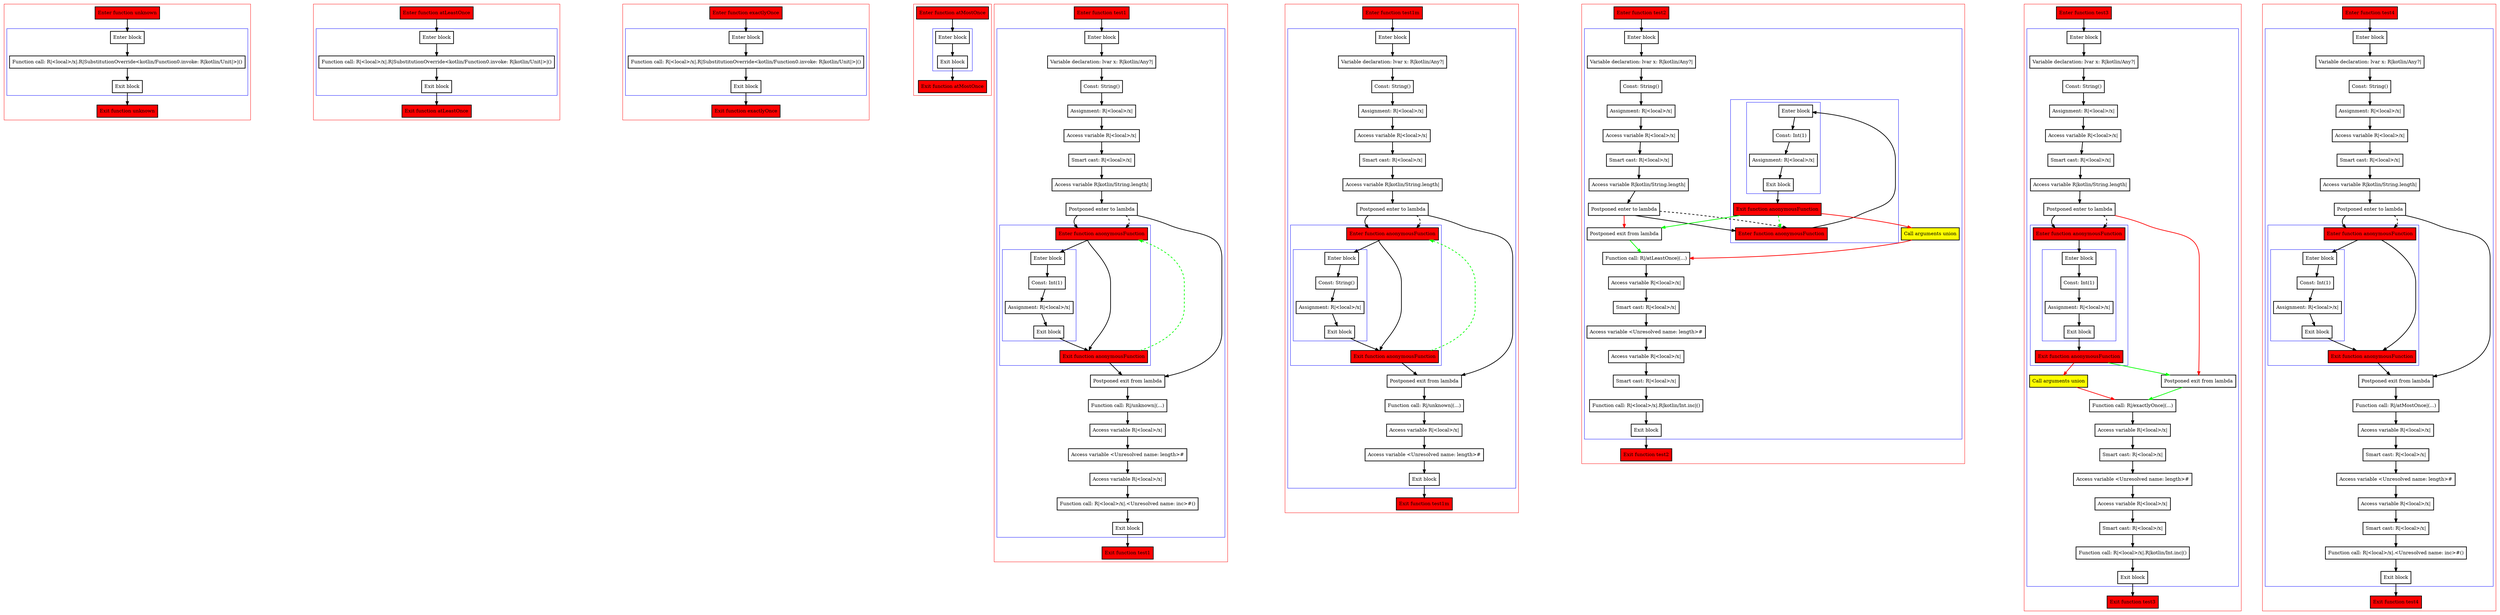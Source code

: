 digraph flowFromInplaceLambda3_kt {
    graph [nodesep=3]
    node [shape=box penwidth=2]
    edge [penwidth=2]

    subgraph cluster_0 {
        color=red
        0 [label="Enter function unknown" style="filled" fillcolor=red];
        subgraph cluster_1 {
            color=blue
            1 [label="Enter block"];
            2 [label="Function call: R|<local>/x|.R|SubstitutionOverride<kotlin/Function0.invoke: R|kotlin/Unit|>|()"];
            3 [label="Exit block"];
        }
        4 [label="Exit function unknown" style="filled" fillcolor=red];
    }
    0 -> {1};
    1 -> {2};
    2 -> {3};
    3 -> {4};

    subgraph cluster_2 {
        color=red
        5 [label="Enter function atLeastOnce" style="filled" fillcolor=red];
        subgraph cluster_3 {
            color=blue
            6 [label="Enter block"];
            7 [label="Function call: R|<local>/x|.R|SubstitutionOverride<kotlin/Function0.invoke: R|kotlin/Unit|>|()"];
            8 [label="Exit block"];
        }
        9 [label="Exit function atLeastOnce" style="filled" fillcolor=red];
    }
    5 -> {6};
    6 -> {7};
    7 -> {8};
    8 -> {9};

    subgraph cluster_4 {
        color=red
        10 [label="Enter function exactlyOnce" style="filled" fillcolor=red];
        subgraph cluster_5 {
            color=blue
            11 [label="Enter block"];
            12 [label="Function call: R|<local>/x|.R|SubstitutionOverride<kotlin/Function0.invoke: R|kotlin/Unit|>|()"];
            13 [label="Exit block"];
        }
        14 [label="Exit function exactlyOnce" style="filled" fillcolor=red];
    }
    10 -> {11};
    11 -> {12};
    12 -> {13};
    13 -> {14};

    subgraph cluster_6 {
        color=red
        15 [label="Enter function atMostOnce" style="filled" fillcolor=red];
        subgraph cluster_7 {
            color=blue
            16 [label="Enter block"];
            17 [label="Exit block"];
        }
        18 [label="Exit function atMostOnce" style="filled" fillcolor=red];
    }
    15 -> {16};
    16 -> {17};
    17 -> {18};

    subgraph cluster_8 {
        color=red
        19 [label="Enter function test1" style="filled" fillcolor=red];
        subgraph cluster_9 {
            color=blue
            20 [label="Enter block"];
            21 [label="Variable declaration: lvar x: R|kotlin/Any?|"];
            22 [label="Const: String()"];
            23 [label="Assignment: R|<local>/x|"];
            24 [label="Access variable R|<local>/x|"];
            25 [label="Smart cast: R|<local>/x|"];
            26 [label="Access variable R|kotlin/String.length|"];
            27 [label="Postponed enter to lambda"];
            subgraph cluster_10 {
                color=blue
                36 [label="Enter function anonymousFunction" style="filled" fillcolor=red];
                subgraph cluster_11 {
                    color=blue
                    37 [label="Enter block"];
                    38 [label="Const: Int(1)"];
                    39 [label="Assignment: R|<local>/x|"];
                    40 [label="Exit block"];
                }
                41 [label="Exit function anonymousFunction" style="filled" fillcolor=red];
            }
            28 [label="Postponed exit from lambda"];
            29 [label="Function call: R|/unknown|(...)"];
            30 [label="Access variable R|<local>/x|"];
            31 [label="Access variable <Unresolved name: length>#"];
            32 [label="Access variable R|<local>/x|"];
            33 [label="Function call: R|<local>/x|.<Unresolved name: inc>#()"];
            34 [label="Exit block"];
        }
        35 [label="Exit function test1" style="filled" fillcolor=red];
    }
    19 -> {20};
    20 -> {21};
    21 -> {22};
    22 -> {23};
    23 -> {24};
    24 -> {25};
    25 -> {26};
    26 -> {27};
    27 -> {28 36};
    27 -> {36} [style=dashed];
    28 -> {29};
    29 -> {30};
    30 -> {31};
    31 -> {32};
    32 -> {33};
    33 -> {34};
    34 -> {35};
    36 -> {41 37};
    37 -> {38};
    38 -> {39};
    39 -> {40};
    40 -> {41};
    41 -> {28};
    41 -> {36} [color=green style=dashed];

    subgraph cluster_12 {
        color=red
        42 [label="Enter function test1m" style="filled" fillcolor=red];
        subgraph cluster_13 {
            color=blue
            43 [label="Enter block"];
            44 [label="Variable declaration: lvar x: R|kotlin/Any?|"];
            45 [label="Const: String()"];
            46 [label="Assignment: R|<local>/x|"];
            47 [label="Access variable R|<local>/x|"];
            48 [label="Smart cast: R|<local>/x|"];
            49 [label="Access variable R|kotlin/String.length|"];
            50 [label="Postponed enter to lambda"];
            subgraph cluster_14 {
                color=blue
                57 [label="Enter function anonymousFunction" style="filled" fillcolor=red];
                subgraph cluster_15 {
                    color=blue
                    58 [label="Enter block"];
                    59 [label="Const: String()"];
                    60 [label="Assignment: R|<local>/x|"];
                    61 [label="Exit block"];
                }
                62 [label="Exit function anonymousFunction" style="filled" fillcolor=red];
            }
            51 [label="Postponed exit from lambda"];
            52 [label="Function call: R|/unknown|(...)"];
            53 [label="Access variable R|<local>/x|"];
            54 [label="Access variable <Unresolved name: length>#"];
            55 [label="Exit block"];
        }
        56 [label="Exit function test1m" style="filled" fillcolor=red];
    }
    42 -> {43};
    43 -> {44};
    44 -> {45};
    45 -> {46};
    46 -> {47};
    47 -> {48};
    48 -> {49};
    49 -> {50};
    50 -> {51 57};
    50 -> {57} [style=dashed];
    51 -> {52};
    52 -> {53};
    53 -> {54};
    54 -> {55};
    55 -> {56};
    57 -> {62 58};
    58 -> {59};
    59 -> {60};
    60 -> {61};
    61 -> {62};
    62 -> {51};
    62 -> {57} [color=green style=dashed];

    subgraph cluster_16 {
        color=red
        63 [label="Enter function test2" style="filled" fillcolor=red];
        subgraph cluster_17 {
            color=blue
            64 [label="Enter block"];
            65 [label="Variable declaration: lvar x: R|kotlin/Any?|"];
            66 [label="Const: String()"];
            67 [label="Assignment: R|<local>/x|"];
            68 [label="Access variable R|<local>/x|"];
            69 [label="Smart cast: R|<local>/x|"];
            70 [label="Access variable R|kotlin/String.length|"];
            71 [label="Postponed enter to lambda"];
            subgraph cluster_18 {
                color=blue
                83 [label="Enter function anonymousFunction" style="filled" fillcolor=red];
                subgraph cluster_19 {
                    color=blue
                    84 [label="Enter block"];
                    85 [label="Const: Int(1)"];
                    86 [label="Assignment: R|<local>/x|"];
                    87 [label="Exit block"];
                }
                88 [label="Exit function anonymousFunction" style="filled" fillcolor=red];
            }
            72 [label="Call arguments union" style="filled" fillcolor=yellow];
            73 [label="Postponed exit from lambda"];
            74 [label="Function call: R|/atLeastOnce|(...)"];
            75 [label="Access variable R|<local>/x|"];
            76 [label="Smart cast: R|<local>/x|"];
            77 [label="Access variable <Unresolved name: length>#"];
            78 [label="Access variable R|<local>/x|"];
            79 [label="Smart cast: R|<local>/x|"];
            80 [label="Function call: R|<local>/x|.R|kotlin/Int.inc|()"];
            81 [label="Exit block"];
        }
        82 [label="Exit function test2" style="filled" fillcolor=red];
    }
    63 -> {64};
    64 -> {65};
    65 -> {66};
    66 -> {67};
    67 -> {68};
    68 -> {69};
    69 -> {70};
    70 -> {71};
    71 -> {83};
    71 -> {73} [color=red];
    71 -> {83} [style=dashed];
    72 -> {74} [color=red];
    73 -> {74} [color=green];
    74 -> {75};
    75 -> {76};
    76 -> {77};
    77 -> {78};
    78 -> {79};
    79 -> {80};
    80 -> {81};
    81 -> {82};
    83 -> {84};
    84 -> {85};
    85 -> {86};
    86 -> {87};
    87 -> {88};
    88 -> {72} [color=red];
    88 -> {73} [color=green];
    88 -> {83} [color=green style=dashed];

    subgraph cluster_20 {
        color=red
        89 [label="Enter function test3" style="filled" fillcolor=red];
        subgraph cluster_21 {
            color=blue
            90 [label="Enter block"];
            91 [label="Variable declaration: lvar x: R|kotlin/Any?|"];
            92 [label="Const: String()"];
            93 [label="Assignment: R|<local>/x|"];
            94 [label="Access variable R|<local>/x|"];
            95 [label="Smart cast: R|<local>/x|"];
            96 [label="Access variable R|kotlin/String.length|"];
            97 [label="Postponed enter to lambda"];
            subgraph cluster_22 {
                color=blue
                109 [label="Enter function anonymousFunction" style="filled" fillcolor=red];
                subgraph cluster_23 {
                    color=blue
                    110 [label="Enter block"];
                    111 [label="Const: Int(1)"];
                    112 [label="Assignment: R|<local>/x|"];
                    113 [label="Exit block"];
                }
                114 [label="Exit function anonymousFunction" style="filled" fillcolor=red];
            }
            98 [label="Call arguments union" style="filled" fillcolor=yellow];
            99 [label="Postponed exit from lambda"];
            100 [label="Function call: R|/exactlyOnce|(...)"];
            101 [label="Access variable R|<local>/x|"];
            102 [label="Smart cast: R|<local>/x|"];
            103 [label="Access variable <Unresolved name: length>#"];
            104 [label="Access variable R|<local>/x|"];
            105 [label="Smart cast: R|<local>/x|"];
            106 [label="Function call: R|<local>/x|.R|kotlin/Int.inc|()"];
            107 [label="Exit block"];
        }
        108 [label="Exit function test3" style="filled" fillcolor=red];
    }
    89 -> {90};
    90 -> {91};
    91 -> {92};
    92 -> {93};
    93 -> {94};
    94 -> {95};
    95 -> {96};
    96 -> {97};
    97 -> {109};
    97 -> {99} [color=red];
    97 -> {109} [style=dashed];
    98 -> {100} [color=red];
    99 -> {100} [color=green];
    100 -> {101};
    101 -> {102};
    102 -> {103};
    103 -> {104};
    104 -> {105};
    105 -> {106};
    106 -> {107};
    107 -> {108};
    109 -> {110};
    110 -> {111};
    111 -> {112};
    112 -> {113};
    113 -> {114};
    114 -> {98} [color=red];
    114 -> {99} [color=green];

    subgraph cluster_24 {
        color=red
        115 [label="Enter function test4" style="filled" fillcolor=red];
        subgraph cluster_25 {
            color=blue
            116 [label="Enter block"];
            117 [label="Variable declaration: lvar x: R|kotlin/Any?|"];
            118 [label="Const: String()"];
            119 [label="Assignment: R|<local>/x|"];
            120 [label="Access variable R|<local>/x|"];
            121 [label="Smart cast: R|<local>/x|"];
            122 [label="Access variable R|kotlin/String.length|"];
            123 [label="Postponed enter to lambda"];
            subgraph cluster_26 {
                color=blue
                134 [label="Enter function anonymousFunction" style="filled" fillcolor=red];
                subgraph cluster_27 {
                    color=blue
                    135 [label="Enter block"];
                    136 [label="Const: Int(1)"];
                    137 [label="Assignment: R|<local>/x|"];
                    138 [label="Exit block"];
                }
                139 [label="Exit function anonymousFunction" style="filled" fillcolor=red];
            }
            124 [label="Postponed exit from lambda"];
            125 [label="Function call: R|/atMostOnce|(...)"];
            126 [label="Access variable R|<local>/x|"];
            127 [label="Smart cast: R|<local>/x|"];
            128 [label="Access variable <Unresolved name: length>#"];
            129 [label="Access variable R|<local>/x|"];
            130 [label="Smart cast: R|<local>/x|"];
            131 [label="Function call: R|<local>/x|.<Unresolved name: inc>#()"];
            132 [label="Exit block"];
        }
        133 [label="Exit function test4" style="filled" fillcolor=red];
    }
    115 -> {116};
    116 -> {117};
    117 -> {118};
    118 -> {119};
    119 -> {120};
    120 -> {121};
    121 -> {122};
    122 -> {123};
    123 -> {124 134};
    123 -> {134} [style=dashed];
    124 -> {125};
    125 -> {126};
    126 -> {127};
    127 -> {128};
    128 -> {129};
    129 -> {130};
    130 -> {131};
    131 -> {132};
    132 -> {133};
    134 -> {139 135};
    135 -> {136};
    136 -> {137};
    137 -> {138};
    138 -> {139};
    139 -> {124};

}
